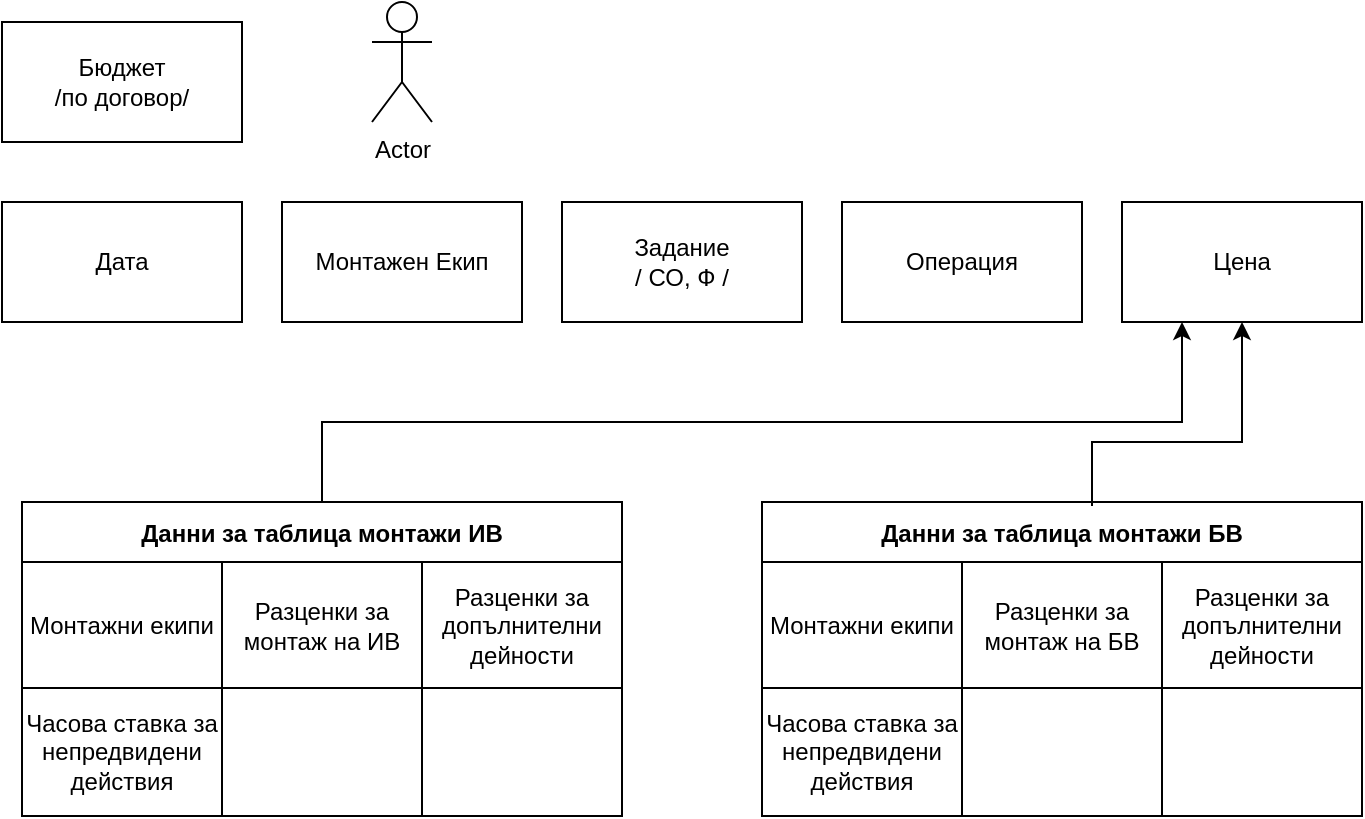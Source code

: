 <mxfile version="20.0.4" type="github">
  <diagram id="yDMa6tZVxdIgjC1dDYZ7" name="Page-1">
    <mxGraphModel dx="1182" dy="722" grid="1" gridSize="10" guides="1" tooltips="1" connect="1" arrows="1" fold="1" page="1" pageScale="1" pageWidth="850" pageHeight="1100" math="0" shadow="0">
      <root>
        <mxCell id="0" />
        <mxCell id="1" parent="0" />
        <mxCell id="DprMhlQ1WLLPcYgoblqz-1" value="&lt;div&gt;Бюджет&lt;/div&gt;&lt;div&gt;/по договор/&lt;br&gt;&lt;/div&gt;" style="rounded=0;whiteSpace=wrap;html=1;" vertex="1" parent="1">
          <mxGeometry x="80" y="90" width="120" height="60" as="geometry" />
        </mxCell>
        <mxCell id="DprMhlQ1WLLPcYgoblqz-2" value="Монтажен Екип" style="rounded=0;whiteSpace=wrap;html=1;" vertex="1" parent="1">
          <mxGeometry x="220" y="180" width="120" height="60" as="geometry" />
        </mxCell>
        <mxCell id="DprMhlQ1WLLPcYgoblqz-3" value="Дата" style="rounded=0;whiteSpace=wrap;html=1;" vertex="1" parent="1">
          <mxGeometry x="80" y="180" width="120" height="60" as="geometry" />
        </mxCell>
        <mxCell id="DprMhlQ1WLLPcYgoblqz-4" value="&lt;div&gt;Задание&lt;/div&gt;&lt;div&gt;/ СО, Ф /&lt;br&gt;&lt;/div&gt;" style="rounded=0;whiteSpace=wrap;html=1;" vertex="1" parent="1">
          <mxGeometry x="360" y="180" width="120" height="60" as="geometry" />
        </mxCell>
        <mxCell id="DprMhlQ1WLLPcYgoblqz-6" value="Операция" style="rounded=0;whiteSpace=wrap;html=1;" vertex="1" parent="1">
          <mxGeometry x="500" y="180" width="120" height="60" as="geometry" />
        </mxCell>
        <mxCell id="DprMhlQ1WLLPcYgoblqz-7" value="Цена" style="rounded=0;whiteSpace=wrap;html=1;" vertex="1" parent="1">
          <mxGeometry x="640" y="180" width="120" height="60" as="geometry" />
        </mxCell>
        <mxCell id="DprMhlQ1WLLPcYgoblqz-8" value="Данни за таблица монтажи ИВ" style="shape=table;startSize=30;container=1;collapsible=0;childLayout=tableLayout;fontStyle=1;align=center;" vertex="1" parent="1">
          <mxGeometry x="90" y="330" width="300" height="157" as="geometry" />
        </mxCell>
        <mxCell id="DprMhlQ1WLLPcYgoblqz-9" value="" style="shape=tableRow;horizontal=0;startSize=0;swimlaneHead=0;swimlaneBody=0;top=0;left=0;bottom=0;right=0;collapsible=0;dropTarget=0;fillColor=none;points=[[0,0.5],[1,0.5]];portConstraint=eastwest;" vertex="1" parent="DprMhlQ1WLLPcYgoblqz-8">
          <mxGeometry y="30" width="300" height="63" as="geometry" />
        </mxCell>
        <mxCell id="DprMhlQ1WLLPcYgoblqz-10" value="Монтажни екипи" style="shape=partialRectangle;html=1;whiteSpace=wrap;connectable=0;fillColor=none;top=0;left=0;bottom=0;right=0;overflow=hidden;" vertex="1" parent="DprMhlQ1WLLPcYgoblqz-9">
          <mxGeometry width="100" height="63" as="geometry">
            <mxRectangle width="100" height="63" as="alternateBounds" />
          </mxGeometry>
        </mxCell>
        <mxCell id="DprMhlQ1WLLPcYgoblqz-11" value="Разценки за монтаж на ИВ" style="shape=partialRectangle;html=1;whiteSpace=wrap;connectable=0;fillColor=none;top=0;left=0;bottom=0;right=0;overflow=hidden;" vertex="1" parent="DprMhlQ1WLLPcYgoblqz-9">
          <mxGeometry x="100" width="100" height="63" as="geometry">
            <mxRectangle width="100" height="63" as="alternateBounds" />
          </mxGeometry>
        </mxCell>
        <mxCell id="DprMhlQ1WLLPcYgoblqz-12" value="Разценки за допълнителни дейности " style="shape=partialRectangle;html=1;whiteSpace=wrap;connectable=0;fillColor=none;top=0;left=0;bottom=0;right=0;overflow=hidden;" vertex="1" parent="DprMhlQ1WLLPcYgoblqz-9">
          <mxGeometry x="200" width="100" height="63" as="geometry">
            <mxRectangle width="100" height="63" as="alternateBounds" />
          </mxGeometry>
        </mxCell>
        <mxCell id="DprMhlQ1WLLPcYgoblqz-13" value="" style="shape=tableRow;horizontal=0;startSize=0;swimlaneHead=0;swimlaneBody=0;top=0;left=0;bottom=0;right=0;collapsible=0;dropTarget=0;fillColor=none;points=[[0,0.5],[1,0.5]];portConstraint=eastwest;" vertex="1" parent="DprMhlQ1WLLPcYgoblqz-8">
          <mxGeometry y="93" width="300" height="64" as="geometry" />
        </mxCell>
        <mxCell id="DprMhlQ1WLLPcYgoblqz-14" value="Часова ставка за непредвидени действия" style="shape=partialRectangle;html=1;whiteSpace=wrap;connectable=0;fillColor=none;top=0;left=0;bottom=0;right=0;overflow=hidden;" vertex="1" parent="DprMhlQ1WLLPcYgoblqz-13">
          <mxGeometry width="100" height="64" as="geometry">
            <mxRectangle width="100" height="64" as="alternateBounds" />
          </mxGeometry>
        </mxCell>
        <mxCell id="DprMhlQ1WLLPcYgoblqz-15" value="" style="shape=partialRectangle;html=1;whiteSpace=wrap;connectable=0;fillColor=none;top=0;left=0;bottom=0;right=0;overflow=hidden;" vertex="1" parent="DprMhlQ1WLLPcYgoblqz-13">
          <mxGeometry x="100" width="100" height="64" as="geometry">
            <mxRectangle width="100" height="64" as="alternateBounds" />
          </mxGeometry>
        </mxCell>
        <mxCell id="DprMhlQ1WLLPcYgoblqz-16" value="" style="shape=partialRectangle;html=1;whiteSpace=wrap;connectable=0;fillColor=none;top=0;left=0;bottom=0;right=0;overflow=hidden;" vertex="1" parent="DprMhlQ1WLLPcYgoblqz-13">
          <mxGeometry x="200" width="100" height="64" as="geometry">
            <mxRectangle width="100" height="64" as="alternateBounds" />
          </mxGeometry>
        </mxCell>
        <mxCell id="DprMhlQ1WLLPcYgoblqz-25" value="Данни за таблица монтажи БВ" style="shape=table;startSize=30;container=1;collapsible=0;childLayout=tableLayout;fontStyle=1;align=center;" vertex="1" parent="1">
          <mxGeometry x="460" y="330" width="300" height="157" as="geometry" />
        </mxCell>
        <mxCell id="DprMhlQ1WLLPcYgoblqz-26" value="" style="shape=tableRow;horizontal=0;startSize=0;swimlaneHead=0;swimlaneBody=0;top=0;left=0;bottom=0;right=0;collapsible=0;dropTarget=0;fillColor=none;points=[[0,0.5],[1,0.5]];portConstraint=eastwest;" vertex="1" parent="DprMhlQ1WLLPcYgoblqz-25">
          <mxGeometry y="30" width="300" height="63" as="geometry" />
        </mxCell>
        <mxCell id="DprMhlQ1WLLPcYgoblqz-27" value="Монтажни екипи" style="shape=partialRectangle;html=1;whiteSpace=wrap;connectable=0;fillColor=none;top=0;left=0;bottom=0;right=0;overflow=hidden;" vertex="1" parent="DprMhlQ1WLLPcYgoblqz-26">
          <mxGeometry width="100" height="63" as="geometry">
            <mxRectangle width="100" height="63" as="alternateBounds" />
          </mxGeometry>
        </mxCell>
        <mxCell id="DprMhlQ1WLLPcYgoblqz-28" value="Разценки за монтаж на БВ" style="shape=partialRectangle;html=1;whiteSpace=wrap;connectable=0;fillColor=none;top=0;left=0;bottom=0;right=0;overflow=hidden;" vertex="1" parent="DprMhlQ1WLLPcYgoblqz-26">
          <mxGeometry x="100" width="100" height="63" as="geometry">
            <mxRectangle width="100" height="63" as="alternateBounds" />
          </mxGeometry>
        </mxCell>
        <mxCell id="DprMhlQ1WLLPcYgoblqz-29" value="Разценки за допълнителни дейности " style="shape=partialRectangle;html=1;whiteSpace=wrap;connectable=0;fillColor=none;top=0;left=0;bottom=0;right=0;overflow=hidden;" vertex="1" parent="DprMhlQ1WLLPcYgoblqz-26">
          <mxGeometry x="200" width="100" height="63" as="geometry">
            <mxRectangle width="100" height="63" as="alternateBounds" />
          </mxGeometry>
        </mxCell>
        <mxCell id="DprMhlQ1WLLPcYgoblqz-30" value="" style="shape=tableRow;horizontal=0;startSize=0;swimlaneHead=0;swimlaneBody=0;top=0;left=0;bottom=0;right=0;collapsible=0;dropTarget=0;fillColor=none;points=[[0,0.5],[1,0.5]];portConstraint=eastwest;" vertex="1" parent="DprMhlQ1WLLPcYgoblqz-25">
          <mxGeometry y="93" width="300" height="64" as="geometry" />
        </mxCell>
        <mxCell id="DprMhlQ1WLLPcYgoblqz-31" value="Часова ставка за непредвидени действия" style="shape=partialRectangle;html=1;whiteSpace=wrap;connectable=0;fillColor=none;top=0;left=0;bottom=0;right=0;overflow=hidden;" vertex="1" parent="DprMhlQ1WLLPcYgoblqz-30">
          <mxGeometry width="100" height="64" as="geometry">
            <mxRectangle width="100" height="64" as="alternateBounds" />
          </mxGeometry>
        </mxCell>
        <mxCell id="DprMhlQ1WLLPcYgoblqz-32" value="" style="shape=partialRectangle;html=1;whiteSpace=wrap;connectable=0;fillColor=none;top=0;left=0;bottom=0;right=0;overflow=hidden;" vertex="1" parent="DprMhlQ1WLLPcYgoblqz-30">
          <mxGeometry x="100" width="100" height="64" as="geometry">
            <mxRectangle width="100" height="64" as="alternateBounds" />
          </mxGeometry>
        </mxCell>
        <mxCell id="DprMhlQ1WLLPcYgoblqz-33" value="" style="shape=partialRectangle;html=1;whiteSpace=wrap;connectable=0;fillColor=none;top=0;left=0;bottom=0;right=0;overflow=hidden;" vertex="1" parent="DprMhlQ1WLLPcYgoblqz-30">
          <mxGeometry x="200" width="100" height="64" as="geometry">
            <mxRectangle width="100" height="64" as="alternateBounds" />
          </mxGeometry>
        </mxCell>
        <mxCell id="DprMhlQ1WLLPcYgoblqz-35" value="Actor" style="shape=umlActor;verticalLabelPosition=bottom;verticalAlign=top;html=1;outlineConnect=0;" vertex="1" parent="1">
          <mxGeometry x="265" y="80" width="30" height="60" as="geometry" />
        </mxCell>
        <mxCell id="DprMhlQ1WLLPcYgoblqz-36" value="" style="edgeStyle=elbowEdgeStyle;elbow=vertical;endArrow=classic;html=1;rounded=0;exitX=0.55;exitY=0.013;exitDx=0;exitDy=0;exitPerimeter=0;" edge="1" parent="1" source="DprMhlQ1WLLPcYgoblqz-25">
          <mxGeometry width="50" height="50" relative="1" as="geometry">
            <mxPoint x="640" y="290" as="sourcePoint" />
            <mxPoint x="700" y="240" as="targetPoint" />
            <Array as="points">
              <mxPoint x="680" y="300" />
            </Array>
          </mxGeometry>
        </mxCell>
        <mxCell id="DprMhlQ1WLLPcYgoblqz-37" value="" style="edgeStyle=elbowEdgeStyle;elbow=vertical;endArrow=classic;html=1;rounded=0;entryX=0.25;entryY=1;entryDx=0;entryDy=0;" edge="1" parent="1" source="DprMhlQ1WLLPcYgoblqz-8" target="DprMhlQ1WLLPcYgoblqz-7">
          <mxGeometry width="50" height="50" relative="1" as="geometry">
            <mxPoint x="240" y="320" as="sourcePoint" />
            <mxPoint x="450" y="410" as="targetPoint" />
            <Array as="points">
              <mxPoint x="430" y="290" />
            </Array>
          </mxGeometry>
        </mxCell>
      </root>
    </mxGraphModel>
  </diagram>
</mxfile>
